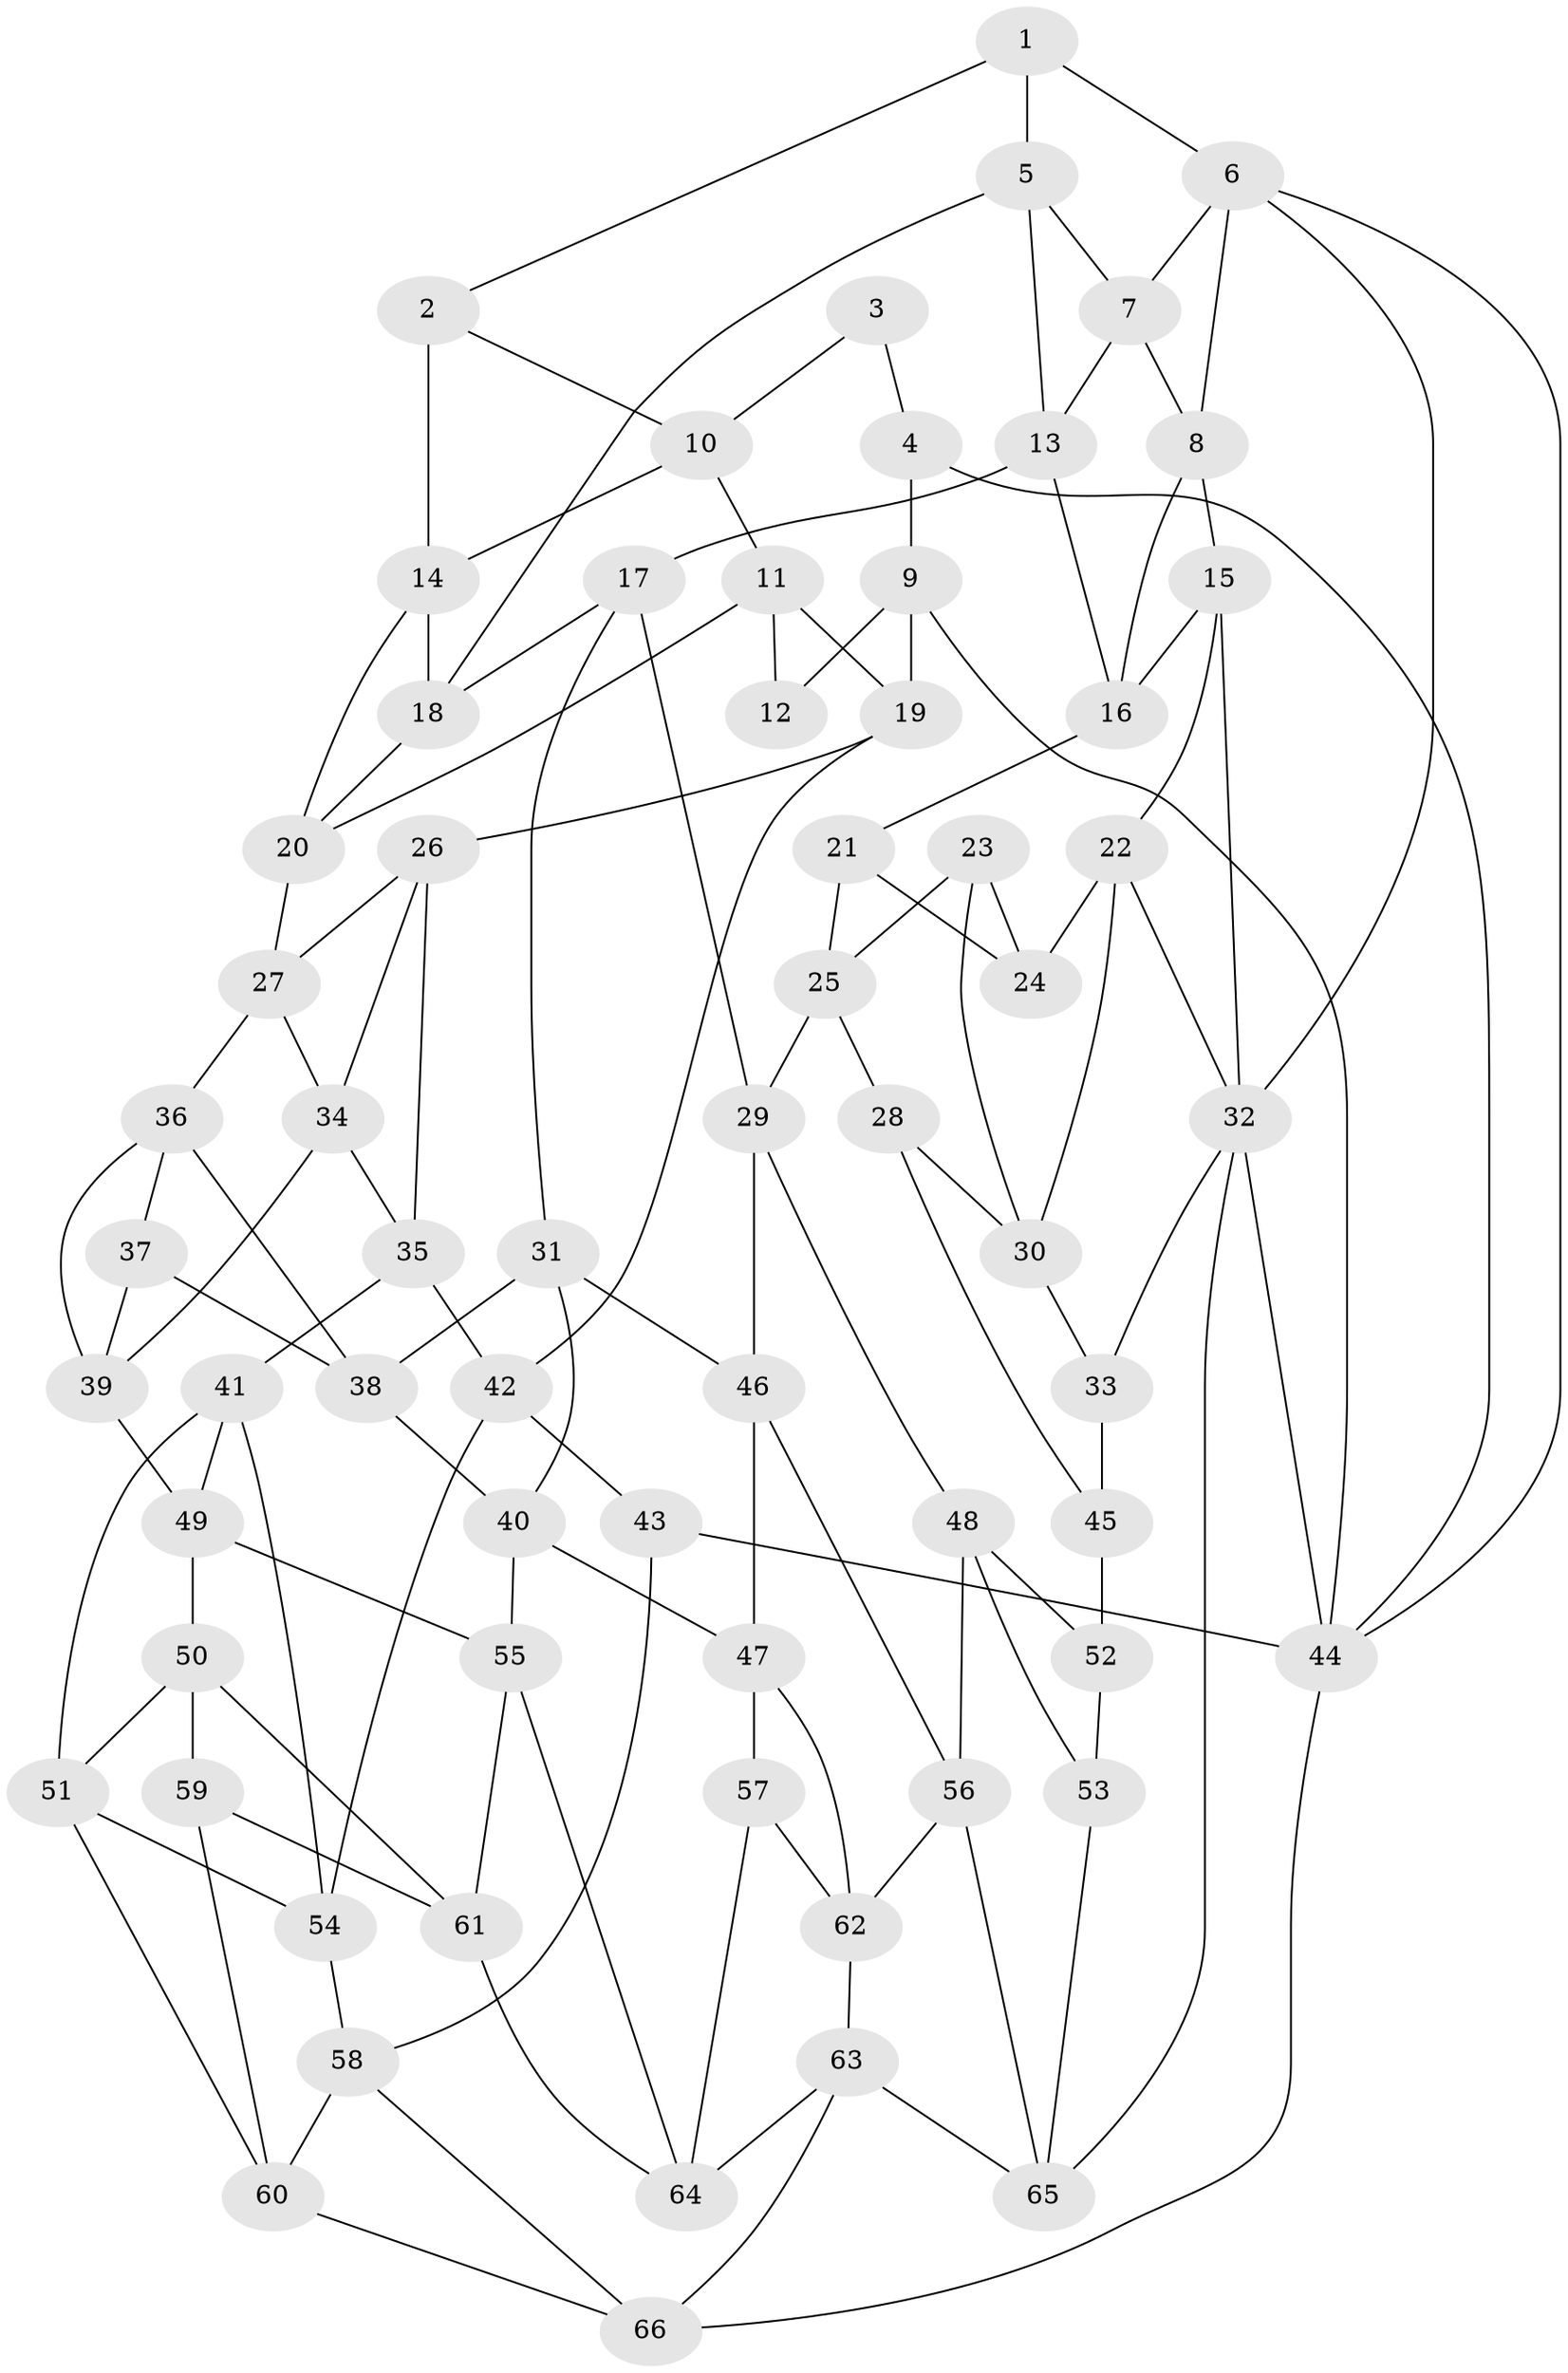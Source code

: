 // original degree distribution, {3: 0.022900763358778626, 4: 0.22137404580152673, 6: 0.21374045801526717, 5: 0.5419847328244275}
// Generated by graph-tools (version 1.1) at 2025/51/03/09/25 03:51:12]
// undirected, 66 vertices, 125 edges
graph export_dot {
graph [start="1"]
  node [color=gray90,style=filled];
  1;
  2;
  3;
  4;
  5;
  6;
  7;
  8;
  9;
  10;
  11;
  12;
  13;
  14;
  15;
  16;
  17;
  18;
  19;
  20;
  21;
  22;
  23;
  24;
  25;
  26;
  27;
  28;
  29;
  30;
  31;
  32;
  33;
  34;
  35;
  36;
  37;
  38;
  39;
  40;
  41;
  42;
  43;
  44;
  45;
  46;
  47;
  48;
  49;
  50;
  51;
  52;
  53;
  54;
  55;
  56;
  57;
  58;
  59;
  60;
  61;
  62;
  63;
  64;
  65;
  66;
  1 -- 2 [weight=1.0];
  1 -- 5 [weight=1.0];
  1 -- 6 [weight=1.0];
  2 -- 10 [weight=1.0];
  2 -- 14 [weight=1.0];
  3 -- 4 [weight=1.0];
  3 -- 10 [weight=1.0];
  4 -- 9 [weight=1.0];
  4 -- 44 [weight=1.0];
  5 -- 7 [weight=1.0];
  5 -- 13 [weight=1.0];
  5 -- 18 [weight=1.0];
  6 -- 7 [weight=1.0];
  6 -- 8 [weight=1.0];
  6 -- 32 [weight=1.0];
  6 -- 44 [weight=1.0];
  7 -- 8 [weight=1.0];
  7 -- 13 [weight=1.0];
  8 -- 15 [weight=1.0];
  8 -- 16 [weight=1.0];
  9 -- 12 [weight=1.0];
  9 -- 19 [weight=1.0];
  9 -- 44 [weight=1.0];
  10 -- 11 [weight=1.0];
  10 -- 14 [weight=1.0];
  11 -- 12 [weight=1.0];
  11 -- 19 [weight=1.0];
  11 -- 20 [weight=1.0];
  13 -- 16 [weight=1.0];
  13 -- 17 [weight=1.0];
  14 -- 18 [weight=1.0];
  14 -- 20 [weight=1.0];
  15 -- 16 [weight=1.0];
  15 -- 22 [weight=1.0];
  15 -- 32 [weight=1.0];
  16 -- 21 [weight=1.0];
  17 -- 18 [weight=1.0];
  17 -- 29 [weight=1.0];
  17 -- 31 [weight=1.0];
  18 -- 20 [weight=1.0];
  19 -- 26 [weight=1.0];
  19 -- 42 [weight=1.0];
  20 -- 27 [weight=1.0];
  21 -- 24 [weight=1.0];
  21 -- 25 [weight=1.0];
  22 -- 24 [weight=1.0];
  22 -- 30 [weight=1.0];
  22 -- 32 [weight=1.0];
  23 -- 24 [weight=1.0];
  23 -- 25 [weight=1.0];
  23 -- 30 [weight=1.0];
  25 -- 28 [weight=1.0];
  25 -- 29 [weight=1.0];
  26 -- 27 [weight=1.0];
  26 -- 34 [weight=1.0];
  26 -- 35 [weight=1.0];
  27 -- 34 [weight=1.0];
  27 -- 36 [weight=1.0];
  28 -- 30 [weight=1.0];
  28 -- 45 [weight=1.0];
  29 -- 46 [weight=1.0];
  29 -- 48 [weight=1.0];
  30 -- 33 [weight=1.0];
  31 -- 38 [weight=1.0];
  31 -- 40 [weight=1.0];
  31 -- 46 [weight=1.0];
  32 -- 33 [weight=1.0];
  32 -- 44 [weight=1.0];
  32 -- 65 [weight=1.0];
  33 -- 45 [weight=1.0];
  34 -- 35 [weight=1.0];
  34 -- 39 [weight=1.0];
  35 -- 41 [weight=1.0];
  35 -- 42 [weight=1.0];
  36 -- 37 [weight=1.0];
  36 -- 38 [weight=1.0];
  36 -- 39 [weight=1.0];
  37 -- 38 [weight=1.0];
  37 -- 39 [weight=1.0];
  38 -- 40 [weight=1.0];
  39 -- 49 [weight=1.0];
  40 -- 47 [weight=1.0];
  40 -- 55 [weight=1.0];
  41 -- 49 [weight=1.0];
  41 -- 51 [weight=1.0];
  41 -- 54 [weight=1.0];
  42 -- 43 [weight=1.0];
  42 -- 54 [weight=1.0];
  43 -- 44 [weight=1.0];
  43 -- 58 [weight=1.0];
  44 -- 66 [weight=1.0];
  45 -- 52 [weight=2.0];
  46 -- 47 [weight=1.0];
  46 -- 56 [weight=1.0];
  47 -- 57 [weight=1.0];
  47 -- 62 [weight=1.0];
  48 -- 52 [weight=1.0];
  48 -- 53 [weight=1.0];
  48 -- 56 [weight=1.0];
  49 -- 50 [weight=1.0];
  49 -- 55 [weight=1.0];
  50 -- 51 [weight=1.0];
  50 -- 59 [weight=1.0];
  50 -- 61 [weight=1.0];
  51 -- 54 [weight=1.0];
  51 -- 60 [weight=1.0];
  52 -- 53 [weight=1.0];
  53 -- 65 [weight=1.0];
  54 -- 58 [weight=1.0];
  55 -- 61 [weight=1.0];
  55 -- 64 [weight=1.0];
  56 -- 62 [weight=1.0];
  56 -- 65 [weight=1.0];
  57 -- 62 [weight=1.0];
  57 -- 64 [weight=1.0];
  58 -- 60 [weight=1.0];
  58 -- 66 [weight=1.0];
  59 -- 60 [weight=1.0];
  59 -- 61 [weight=1.0];
  60 -- 66 [weight=1.0];
  61 -- 64 [weight=1.0];
  62 -- 63 [weight=1.0];
  63 -- 64 [weight=1.0];
  63 -- 65 [weight=1.0];
  63 -- 66 [weight=1.0];
}
